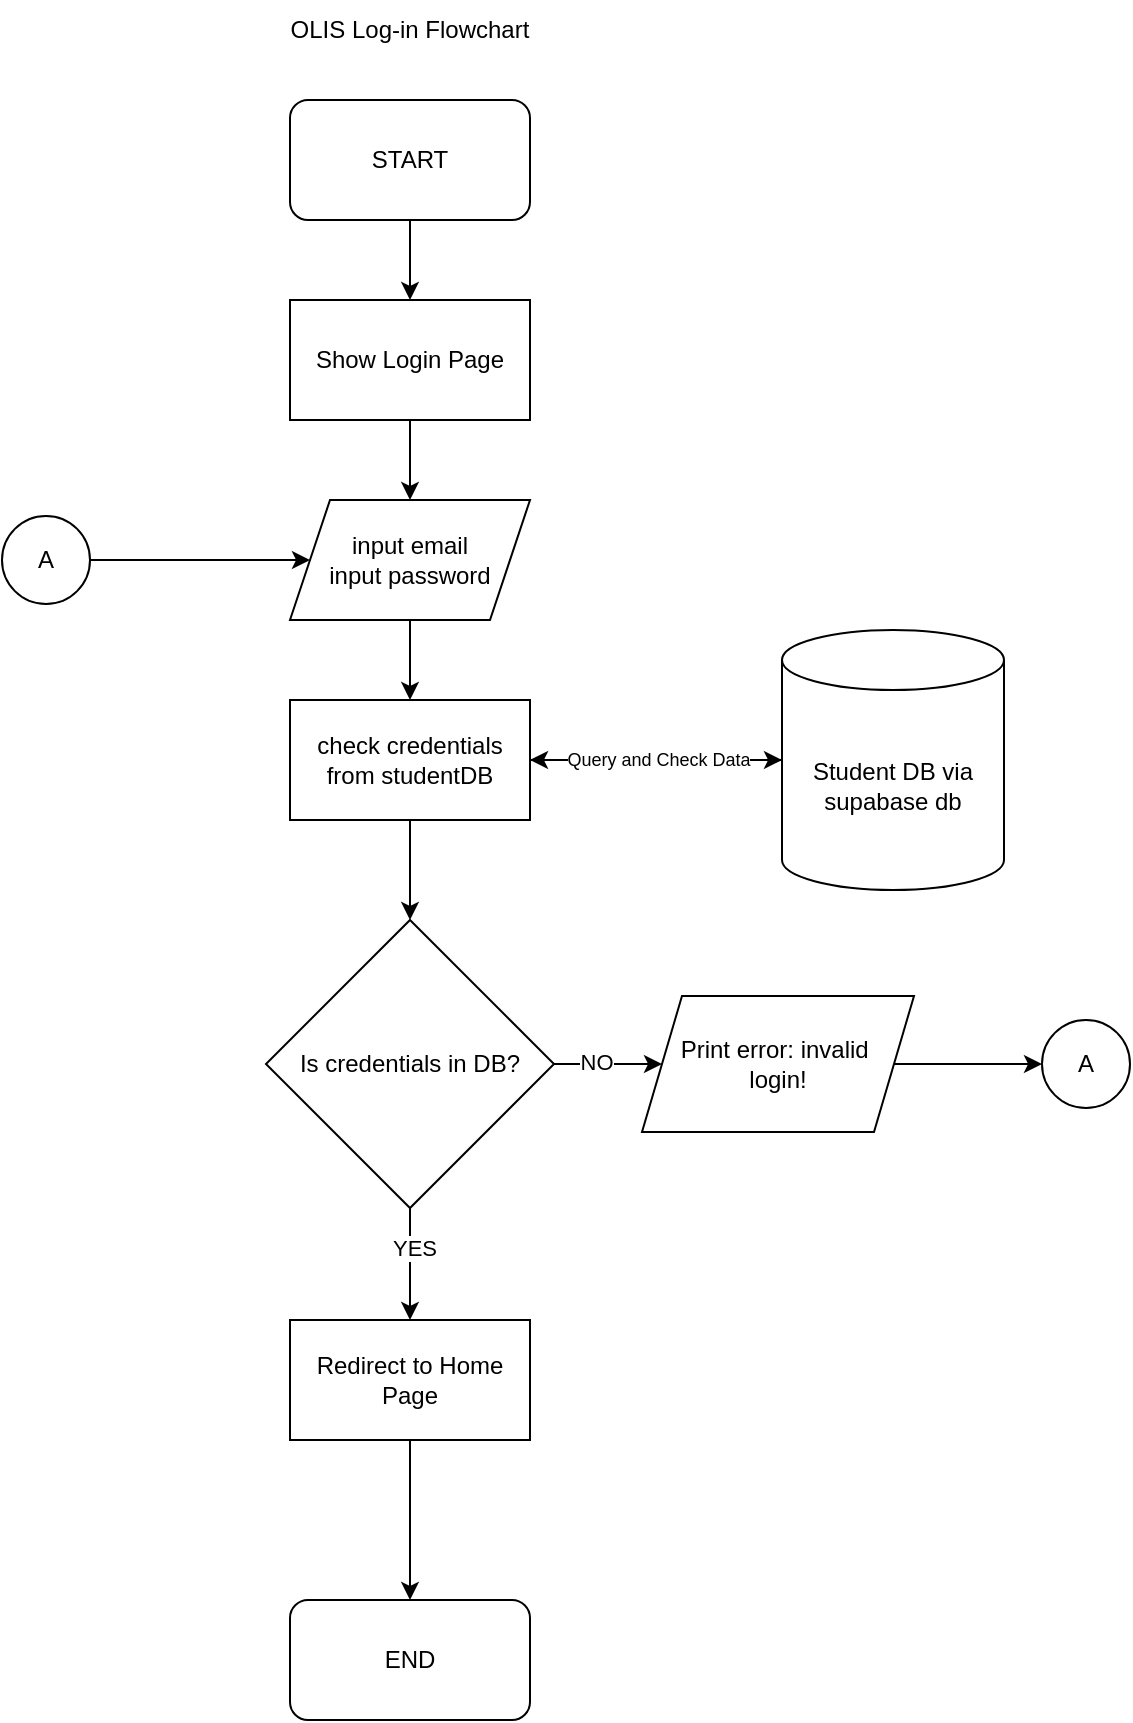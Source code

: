 <mxfile version="24.7.8">
  <diagram id="C5RBs43oDa-KdzZeNtuy" name="Page-1">
    <mxGraphModel dx="1050" dy="602" grid="1" gridSize="10" guides="1" tooltips="1" connect="1" arrows="1" fold="1" page="1" pageScale="1" pageWidth="827" pageHeight="1169" math="0" shadow="0">
      <root>
        <mxCell id="WIyWlLk6GJQsqaUBKTNV-0" />
        <mxCell id="WIyWlLk6GJQsqaUBKTNV-1" parent="WIyWlLk6GJQsqaUBKTNV-0" />
        <mxCell id="sigZEkOmiU4HFFKpE0Xg-0" value="OLIS Log-in Flowchart" style="text;html=1;align=center;verticalAlign=middle;whiteSpace=wrap;rounded=0;" parent="WIyWlLk6GJQsqaUBKTNV-1" vertex="1">
          <mxGeometry x="329" y="30" width="170" height="30" as="geometry" />
        </mxCell>
        <mxCell id="sigZEkOmiU4HFFKpE0Xg-3" value="" style="edgeStyle=orthogonalEdgeStyle;rounded=0;orthogonalLoop=1;jettySize=auto;html=1;" parent="WIyWlLk6GJQsqaUBKTNV-1" source="sigZEkOmiU4HFFKpE0Xg-1" target="sigZEkOmiU4HFFKpE0Xg-2" edge="1">
          <mxGeometry relative="1" as="geometry" />
        </mxCell>
        <mxCell id="sigZEkOmiU4HFFKpE0Xg-1" value="START" style="rounded=1;whiteSpace=wrap;html=1;" parent="WIyWlLk6GJQsqaUBKTNV-1" vertex="1">
          <mxGeometry x="354" y="80" width="120" height="60" as="geometry" />
        </mxCell>
        <mxCell id="sigZEkOmiU4HFFKpE0Xg-5" value="" style="edgeStyle=orthogonalEdgeStyle;rounded=0;orthogonalLoop=1;jettySize=auto;html=1;" parent="WIyWlLk6GJQsqaUBKTNV-1" source="sigZEkOmiU4HFFKpE0Xg-2" target="sigZEkOmiU4HFFKpE0Xg-4" edge="1">
          <mxGeometry relative="1" as="geometry" />
        </mxCell>
        <mxCell id="sigZEkOmiU4HFFKpE0Xg-2" value="Show Login Page" style="rounded=0;whiteSpace=wrap;html=1;" parent="WIyWlLk6GJQsqaUBKTNV-1" vertex="1">
          <mxGeometry x="354" y="180" width="120" height="60" as="geometry" />
        </mxCell>
        <mxCell id="sigZEkOmiU4HFFKpE0Xg-21" value="" style="edgeStyle=orthogonalEdgeStyle;rounded=0;orthogonalLoop=1;jettySize=auto;html=1;" parent="WIyWlLk6GJQsqaUBKTNV-1" source="sigZEkOmiU4HFFKpE0Xg-4" target="sigZEkOmiU4HFFKpE0Xg-7" edge="1">
          <mxGeometry relative="1" as="geometry" />
        </mxCell>
        <mxCell id="sigZEkOmiU4HFFKpE0Xg-4" value="input email&lt;div&gt;input password&lt;/div&gt;" style="shape=parallelogram;perimeter=parallelogramPerimeter;whiteSpace=wrap;html=1;fixedSize=1;" parent="WIyWlLk6GJQsqaUBKTNV-1" vertex="1">
          <mxGeometry x="354" y="280" width="120" height="60" as="geometry" />
        </mxCell>
        <mxCell id="sigZEkOmiU4HFFKpE0Xg-23" value="" style="edgeStyle=orthogonalEdgeStyle;rounded=0;orthogonalLoop=1;jettySize=auto;html=1;" parent="WIyWlLk6GJQsqaUBKTNV-1" source="sigZEkOmiU4HFFKpE0Xg-6" target="sigZEkOmiU4HFFKpE0Xg-22" edge="1">
          <mxGeometry relative="1" as="geometry" />
        </mxCell>
        <mxCell id="sigZEkOmiU4HFFKpE0Xg-32" value="NO" style="edgeLabel;html=1;align=center;verticalAlign=middle;resizable=0;points=[];" parent="sigZEkOmiU4HFFKpE0Xg-23" vertex="1" connectable="0">
          <mxGeometry x="-0.221" y="1" relative="1" as="geometry">
            <mxPoint as="offset" />
          </mxGeometry>
        </mxCell>
        <mxCell id="sigZEkOmiU4HFFKpE0Xg-30" value="" style="edgeStyle=orthogonalEdgeStyle;rounded=0;orthogonalLoop=1;jettySize=auto;html=1;" parent="WIyWlLk6GJQsqaUBKTNV-1" source="sigZEkOmiU4HFFKpE0Xg-6" target="sigZEkOmiU4HFFKpE0Xg-29" edge="1">
          <mxGeometry relative="1" as="geometry" />
        </mxCell>
        <mxCell id="sigZEkOmiU4HFFKpE0Xg-31" value="YES" style="edgeLabel;html=1;align=center;verticalAlign=middle;resizable=0;points=[];" parent="sigZEkOmiU4HFFKpE0Xg-30" vertex="1" connectable="0">
          <mxGeometry x="-0.281" y="2" relative="1" as="geometry">
            <mxPoint as="offset" />
          </mxGeometry>
        </mxCell>
        <mxCell id="sigZEkOmiU4HFFKpE0Xg-6" value="Is credentials in DB?" style="rhombus;whiteSpace=wrap;html=1;" parent="WIyWlLk6GJQsqaUBKTNV-1" vertex="1">
          <mxGeometry x="342" y="490" width="144" height="144" as="geometry" />
        </mxCell>
        <mxCell id="sigZEkOmiU4HFFKpE0Xg-15" value="" style="edgeStyle=orthogonalEdgeStyle;rounded=0;orthogonalLoop=1;jettySize=auto;html=1;" parent="WIyWlLk6GJQsqaUBKTNV-1" source="sigZEkOmiU4HFFKpE0Xg-7" target="sigZEkOmiU4HFFKpE0Xg-6" edge="1">
          <mxGeometry relative="1" as="geometry" />
        </mxCell>
        <mxCell id="sigZEkOmiU4HFFKpE0Xg-7" value="check credentials from studentDB" style="rounded=0;whiteSpace=wrap;html=1;" parent="WIyWlLk6GJQsqaUBKTNV-1" vertex="1">
          <mxGeometry x="354" y="380" width="120" height="60" as="geometry" />
        </mxCell>
        <mxCell id="sigZEkOmiU4HFFKpE0Xg-10" style="edgeStyle=orthogonalEdgeStyle;rounded=0;orthogonalLoop=1;jettySize=auto;html=1;entryX=1;entryY=0.5;entryDx=0;entryDy=0;" parent="WIyWlLk6GJQsqaUBKTNV-1" source="sigZEkOmiU4HFFKpE0Xg-8" target="sigZEkOmiU4HFFKpE0Xg-7" edge="1">
          <mxGeometry relative="1" as="geometry" />
        </mxCell>
        <mxCell id="sigZEkOmiU4HFFKpE0Xg-8" value="Student DB via supabase db" style="shape=cylinder3;whiteSpace=wrap;html=1;boundedLbl=1;backgroundOutline=1;size=15;" parent="WIyWlLk6GJQsqaUBKTNV-1" vertex="1">
          <mxGeometry x="600" y="345" width="111" height="130" as="geometry" />
        </mxCell>
        <mxCell id="sigZEkOmiU4HFFKpE0Xg-9" style="edgeStyle=orthogonalEdgeStyle;rounded=0;orthogonalLoop=1;jettySize=auto;html=1;exitX=1;exitY=0.5;exitDx=0;exitDy=0;entryX=0;entryY=0.5;entryDx=0;entryDy=0;entryPerimeter=0;" parent="WIyWlLk6GJQsqaUBKTNV-1" source="sigZEkOmiU4HFFKpE0Xg-7" target="sigZEkOmiU4HFFKpE0Xg-8" edge="1">
          <mxGeometry relative="1" as="geometry">
            <mxPoint x="620" y="415" as="targetPoint" />
          </mxGeometry>
        </mxCell>
        <mxCell id="sigZEkOmiU4HFFKpE0Xg-14" value="Query and Check Data" style="edgeLabel;html=1;align=center;verticalAlign=middle;resizable=0;points=[];fontSize=9;" parent="sigZEkOmiU4HFFKpE0Xg-9" vertex="1" connectable="0">
          <mxGeometry x="-0.225" relative="1" as="geometry">
            <mxPoint x="15" as="offset" />
          </mxGeometry>
        </mxCell>
        <mxCell id="sigZEkOmiU4HFFKpE0Xg-18" value="A" style="ellipse;whiteSpace=wrap;html=1;" parent="WIyWlLk6GJQsqaUBKTNV-1" vertex="1">
          <mxGeometry x="730" y="540" width="44" height="44" as="geometry" />
        </mxCell>
        <mxCell id="sigZEkOmiU4HFFKpE0Xg-24" value="" style="edgeStyle=orthogonalEdgeStyle;rounded=0;orthogonalLoop=1;jettySize=auto;html=1;" parent="WIyWlLk6GJQsqaUBKTNV-1" source="sigZEkOmiU4HFFKpE0Xg-22" target="sigZEkOmiU4HFFKpE0Xg-18" edge="1">
          <mxGeometry relative="1" as="geometry" />
        </mxCell>
        <mxCell id="sigZEkOmiU4HFFKpE0Xg-22" value="Print error: invalid&amp;nbsp;&lt;div&gt;login!&lt;/div&gt;" style="shape=parallelogram;perimeter=parallelogramPerimeter;whiteSpace=wrap;html=1;fixedSize=1;fontSize=12;" parent="WIyWlLk6GJQsqaUBKTNV-1" vertex="1">
          <mxGeometry x="530" y="528" width="136" height="68" as="geometry" />
        </mxCell>
        <mxCell id="sigZEkOmiU4HFFKpE0Xg-27" value="" style="edgeStyle=orthogonalEdgeStyle;rounded=0;orthogonalLoop=1;jettySize=auto;html=1;" parent="WIyWlLk6GJQsqaUBKTNV-1" source="sigZEkOmiU4HFFKpE0Xg-25" target="sigZEkOmiU4HFFKpE0Xg-4" edge="1">
          <mxGeometry relative="1" as="geometry" />
        </mxCell>
        <mxCell id="sigZEkOmiU4HFFKpE0Xg-25" value="A" style="ellipse;whiteSpace=wrap;html=1;" parent="WIyWlLk6GJQsqaUBKTNV-1" vertex="1">
          <mxGeometry x="210" y="288" width="44" height="44" as="geometry" />
        </mxCell>
        <mxCell id="sigZEkOmiU4HFFKpE0Xg-34" value="" style="edgeStyle=orthogonalEdgeStyle;rounded=0;orthogonalLoop=1;jettySize=auto;html=1;" parent="WIyWlLk6GJQsqaUBKTNV-1" source="sigZEkOmiU4HFFKpE0Xg-29" target="sigZEkOmiU4HFFKpE0Xg-33" edge="1">
          <mxGeometry relative="1" as="geometry" />
        </mxCell>
        <mxCell id="sigZEkOmiU4HFFKpE0Xg-29" value="Redirect to Home Page" style="whiteSpace=wrap;html=1;" parent="WIyWlLk6GJQsqaUBKTNV-1" vertex="1">
          <mxGeometry x="354" y="690" width="120" height="60" as="geometry" />
        </mxCell>
        <mxCell id="sigZEkOmiU4HFFKpE0Xg-33" value="END" style="rounded=1;whiteSpace=wrap;html=1;" parent="WIyWlLk6GJQsqaUBKTNV-1" vertex="1">
          <mxGeometry x="354" y="830" width="120" height="60" as="geometry" />
        </mxCell>
      </root>
    </mxGraphModel>
  </diagram>
</mxfile>

